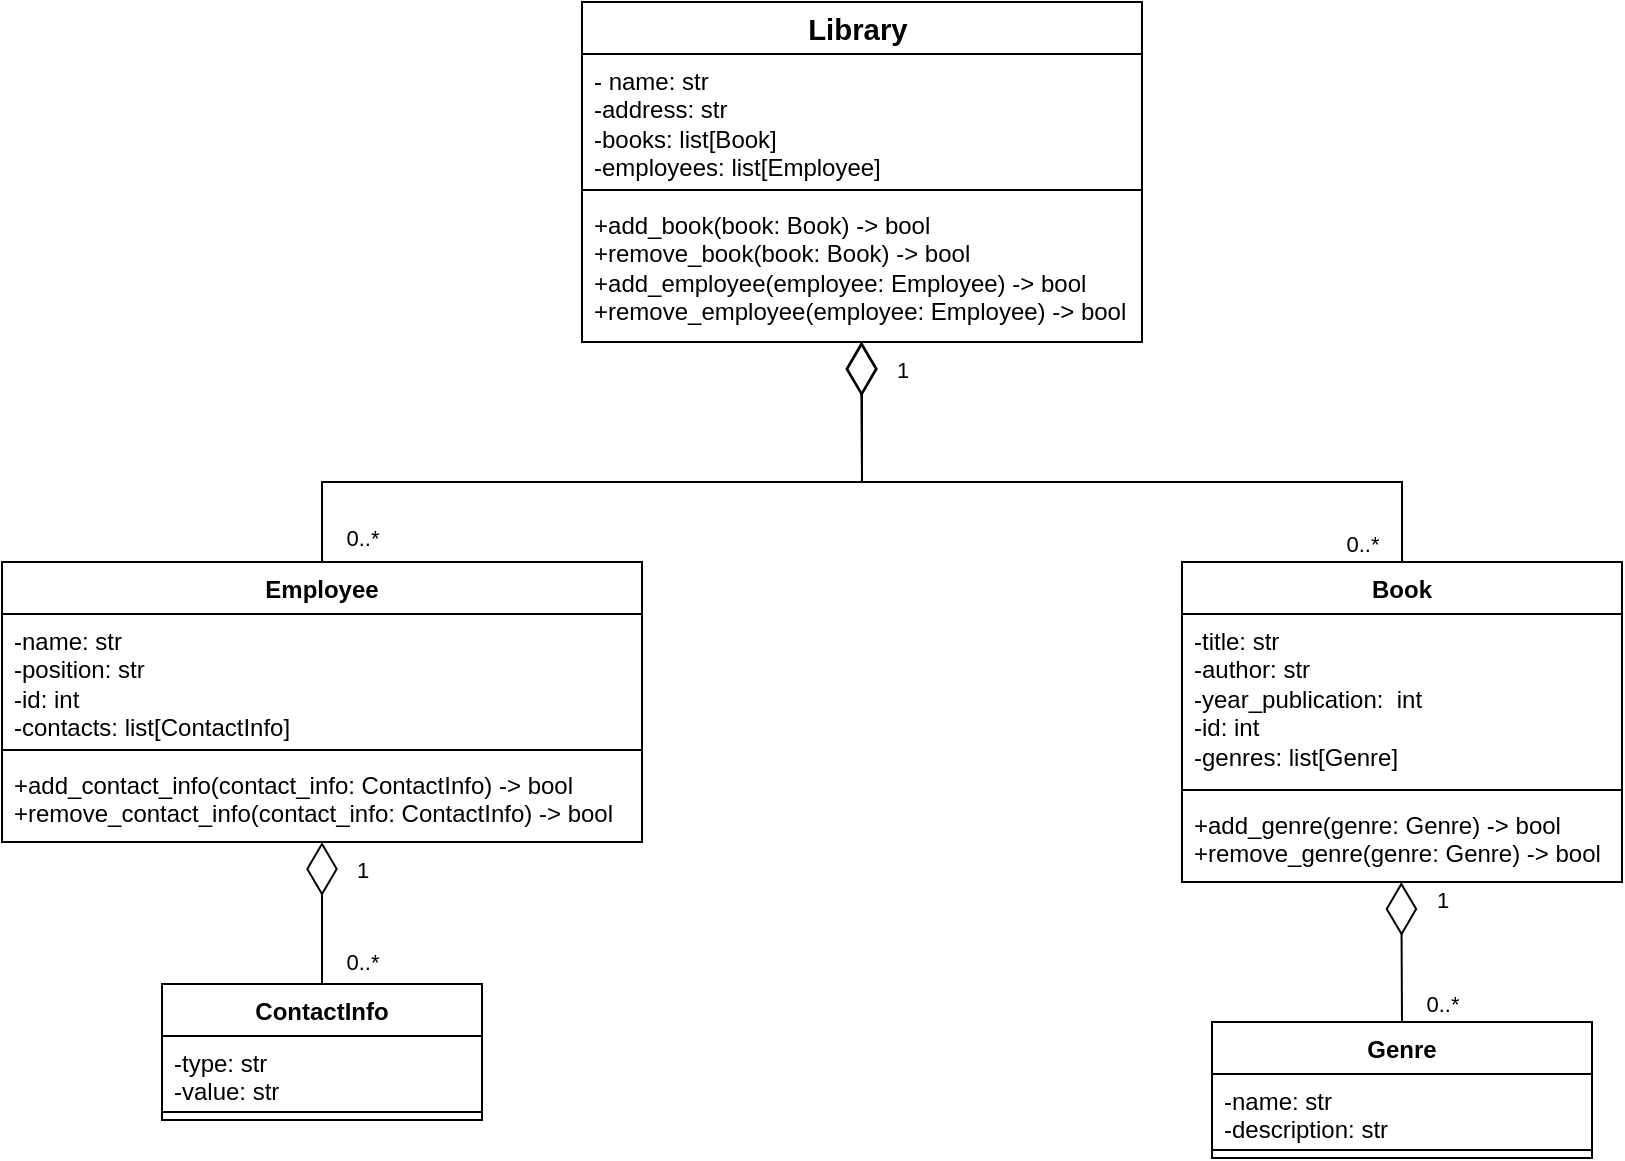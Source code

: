 <mxfile version="26.0.10">
  <diagram id="C5RBs43oDa-KdzZeNtuy" name="Page-1">
    <mxGraphModel dx="2182" dy="691" grid="1" gridSize="10" guides="1" tooltips="1" connect="1" arrows="1" fold="1" page="1" pageScale="1" pageWidth="827" pageHeight="1169" math="0" shadow="0">
      <root>
        <mxCell id="WIyWlLk6GJQsqaUBKTNV-0" />
        <mxCell id="WIyWlLk6GJQsqaUBKTNV-1" parent="WIyWlLk6GJQsqaUBKTNV-0" />
        <mxCell id="4dvCP48qF8PN7to_zb-X-0" value="&lt;b&gt;&lt;span style=&quot;font-size:11.0pt;line-height:107%;&lt;br/&gt;font-family:&amp;quot;Calibri&amp;quot;,sans-serif;mso-ascii-theme-font:minor-latin;mso-fareast-font-family:&lt;br/&gt;Calibri;mso-fareast-theme-font:minor-latin;mso-hansi-theme-font:minor-latin;&lt;br/&gt;mso-bidi-font-family:&amp;quot;Times New Roman&amp;quot;;mso-bidi-theme-font:minor-bidi;&lt;br/&gt;mso-ansi-language:RU;mso-fareast-language:EN-US;mso-bidi-language:AR-SA&quot;&gt;Library&amp;nbsp;&lt;/span&gt;&lt;/b&gt;" style="swimlane;fontStyle=1;align=center;verticalAlign=top;childLayout=stackLayout;horizontal=1;startSize=26;horizontalStack=0;resizeParent=1;resizeParentMax=0;resizeLast=0;collapsible=1;marginBottom=0;whiteSpace=wrap;html=1;" vertex="1" parent="WIyWlLk6GJQsqaUBKTNV-1">
          <mxGeometry x="280" y="60" width="280" height="170" as="geometry" />
        </mxCell>
        <mxCell id="4dvCP48qF8PN7to_zb-X-1" value="- name: str&lt;div&gt;-address: str&lt;/div&gt;&lt;div&gt;-books: list[Book]&lt;/div&gt;&lt;div&gt;-employees: list[Employee]&lt;/div&gt;" style="text;strokeColor=none;fillColor=none;align=left;verticalAlign=top;spacingLeft=4;spacingRight=4;overflow=hidden;rotatable=0;points=[[0,0.5],[1,0.5]];portConstraint=eastwest;whiteSpace=wrap;html=1;" vertex="1" parent="4dvCP48qF8PN7to_zb-X-0">
          <mxGeometry y="26" width="280" height="64" as="geometry" />
        </mxCell>
        <mxCell id="4dvCP48qF8PN7to_zb-X-2" value="" style="line;strokeWidth=1;fillColor=none;align=left;verticalAlign=middle;spacingTop=-1;spacingLeft=3;spacingRight=3;rotatable=0;labelPosition=right;points=[];portConstraint=eastwest;strokeColor=inherit;" vertex="1" parent="4dvCP48qF8PN7to_zb-X-0">
          <mxGeometry y="90" width="280" height="8" as="geometry" />
        </mxCell>
        <mxCell id="4dvCP48qF8PN7to_zb-X-3" value="&lt;font style=&quot;font-size: 12px;&quot;&gt;+&lt;span style=&quot;line-height: 107%;&quot;&gt;add_book(book: Book) -&amp;gt; bool&lt;/span&gt;&lt;/font&gt;&lt;div&gt;&lt;font style=&quot;font-size: 12px;&quot;&gt;&lt;span style=&quot;line-height: 107%;&quot;&gt;+&lt;/span&gt;&lt;span style=&quot;background-color: transparent; color: light-dark(rgb(0, 0, 0), rgb(255, 255, 255));&quot;&gt;&lt;span style=&quot;line-height: 107%;&quot;&gt;remove_book(book: Book)&amp;nbsp;&lt;/span&gt;&lt;/span&gt;&lt;/font&gt;&lt;span style=&quot;background-color: transparent; color: light-dark(rgb(0, 0, 0), rgb(255, 255, 255));&quot;&gt;-&amp;gt; bool&lt;/span&gt;&lt;/div&gt;&lt;div&gt;&lt;font style=&quot;font-size: 12px;&quot;&gt;&lt;span style=&quot;background-color: transparent; color: light-dark(rgb(0, 0, 0), rgb(255, 255, 255));&quot;&gt;&lt;span style=&quot;line-height: 107%;&quot;&gt;+&lt;/span&gt;&lt;/span&gt;&lt;span style=&quot;background-color: transparent; color: light-dark(rgb(0, 0, 0), rgb(255, 255, 255));&quot;&gt;&lt;span style=&quot;line-height: 107%;&quot;&gt;add_employee(employee: Employee)&amp;nbsp;&lt;/span&gt;&lt;/span&gt;&lt;/font&gt;&lt;span style=&quot;background-color: transparent; color: light-dark(rgb(0, 0, 0), rgb(255, 255, 255));&quot;&gt;-&amp;gt; bool&lt;/span&gt;&lt;/div&gt;&lt;div&gt;&lt;font style=&quot;font-size: 12px;&quot;&gt;&lt;span style=&quot;background-color: transparent; color: light-dark(rgb(0, 0, 0), rgb(255, 255, 255));&quot;&gt;&lt;span style=&quot;line-height: 107%;&quot;&gt;+&lt;/span&gt;&lt;/span&gt;&lt;span style=&quot;background-color: transparent; color: light-dark(rgb(0, 0, 0), rgb(255, 255, 255));&quot;&gt;&lt;span style=&quot;line-height: 107%;&quot;&gt;remove_employee(employee: Employee)&amp;nbsp;&lt;/span&gt;&lt;/span&gt;&lt;/font&gt;&lt;span style=&quot;background-color: transparent; color: light-dark(rgb(0, 0, 0), rgb(255, 255, 255));&quot;&gt;-&amp;gt; bool&lt;/span&gt;&lt;/div&gt;" style="text;strokeColor=none;fillColor=none;align=left;verticalAlign=top;spacingLeft=4;spacingRight=4;overflow=hidden;rotatable=0;points=[[0,0.5],[1,0.5]];portConstraint=eastwest;whiteSpace=wrap;html=1;" vertex="1" parent="4dvCP48qF8PN7to_zb-X-0">
          <mxGeometry y="98" width="280" height="72" as="geometry" />
        </mxCell>
        <mxCell id="4dvCP48qF8PN7to_zb-X-4" value="Genre" style="swimlane;fontStyle=1;align=center;verticalAlign=top;childLayout=stackLayout;horizontal=1;startSize=26;horizontalStack=0;resizeParent=1;resizeParentMax=0;resizeLast=0;collapsible=1;marginBottom=0;whiteSpace=wrap;html=1;" vertex="1" parent="WIyWlLk6GJQsqaUBKTNV-1">
          <mxGeometry x="595" y="570" width="190" height="68" as="geometry" />
        </mxCell>
        <mxCell id="4dvCP48qF8PN7to_zb-X-5" value="-name: str&lt;div&gt;-description: str&lt;/div&gt;" style="text;strokeColor=none;fillColor=none;align=left;verticalAlign=top;spacingLeft=4;spacingRight=4;overflow=hidden;rotatable=0;points=[[0,0.5],[1,0.5]];portConstraint=eastwest;whiteSpace=wrap;html=1;" vertex="1" parent="4dvCP48qF8PN7to_zb-X-4">
          <mxGeometry y="26" width="190" height="34" as="geometry" />
        </mxCell>
        <mxCell id="4dvCP48qF8PN7to_zb-X-6" value="" style="line;strokeWidth=1;fillColor=none;align=left;verticalAlign=middle;spacingTop=-1;spacingLeft=3;spacingRight=3;rotatable=0;labelPosition=right;points=[];portConstraint=eastwest;strokeColor=inherit;" vertex="1" parent="4dvCP48qF8PN7to_zb-X-4">
          <mxGeometry y="60" width="190" height="8" as="geometry" />
        </mxCell>
        <mxCell id="4dvCP48qF8PN7to_zb-X-8" value="Employee" style="swimlane;fontStyle=1;align=center;verticalAlign=top;childLayout=stackLayout;horizontal=1;startSize=26;horizontalStack=0;resizeParent=1;resizeParentMax=0;resizeLast=0;collapsible=1;marginBottom=0;whiteSpace=wrap;html=1;" vertex="1" parent="WIyWlLk6GJQsqaUBKTNV-1">
          <mxGeometry x="-10" y="340" width="320" height="140" as="geometry" />
        </mxCell>
        <mxCell id="4dvCP48qF8PN7to_zb-X-9" value="-name: str&lt;div&gt;-position: str&lt;/div&gt;&lt;div&gt;-id: int&lt;/div&gt;&lt;div&gt;-contacts: list[ContactInfo]&lt;/div&gt;" style="text;strokeColor=none;fillColor=none;align=left;verticalAlign=top;spacingLeft=4;spacingRight=4;overflow=hidden;rotatable=0;points=[[0,0.5],[1,0.5]];portConstraint=eastwest;whiteSpace=wrap;html=1;" vertex="1" parent="4dvCP48qF8PN7to_zb-X-8">
          <mxGeometry y="26" width="320" height="64" as="geometry" />
        </mxCell>
        <mxCell id="4dvCP48qF8PN7to_zb-X-10" value="" style="line;strokeWidth=1;fillColor=none;align=left;verticalAlign=middle;spacingTop=-1;spacingLeft=3;spacingRight=3;rotatable=0;labelPosition=right;points=[];portConstraint=eastwest;strokeColor=inherit;" vertex="1" parent="4dvCP48qF8PN7to_zb-X-8">
          <mxGeometry y="90" width="320" height="8" as="geometry" />
        </mxCell>
        <mxCell id="4dvCP48qF8PN7to_zb-X-11" value="+add_contact_info(contact_info: ContactInfo) -&amp;gt; bool&lt;div&gt;+remove_contact_info(contact_info: ContactInfo) -&amp;gt; bool&lt;/div&gt;" style="text;strokeColor=none;fillColor=none;align=left;verticalAlign=top;spacingLeft=4;spacingRight=4;overflow=hidden;rotatable=0;points=[[0,0.5],[1,0.5]];portConstraint=eastwest;whiteSpace=wrap;html=1;" vertex="1" parent="4dvCP48qF8PN7to_zb-X-8">
          <mxGeometry y="98" width="320" height="42" as="geometry" />
        </mxCell>
        <mxCell id="4dvCP48qF8PN7to_zb-X-12" value="Book" style="swimlane;fontStyle=1;align=center;verticalAlign=top;childLayout=stackLayout;horizontal=1;startSize=26;horizontalStack=0;resizeParent=1;resizeParentMax=0;resizeLast=0;collapsible=1;marginBottom=0;whiteSpace=wrap;html=1;" vertex="1" parent="WIyWlLk6GJQsqaUBKTNV-1">
          <mxGeometry x="580" y="340" width="220" height="160" as="geometry" />
        </mxCell>
        <mxCell id="4dvCP48qF8PN7to_zb-X-13" value="-title: str&lt;div&gt;-author: str&lt;/div&gt;&lt;div&gt;-year_publication:&amp;nbsp; int&lt;/div&gt;&lt;div&gt;-id: int&lt;/div&gt;&lt;div&gt;-genres: list[Genre]&lt;/div&gt;" style="text;strokeColor=none;fillColor=none;align=left;verticalAlign=top;spacingLeft=4;spacingRight=4;overflow=hidden;rotatable=0;points=[[0,0.5],[1,0.5]];portConstraint=eastwest;whiteSpace=wrap;html=1;" vertex="1" parent="4dvCP48qF8PN7to_zb-X-12">
          <mxGeometry y="26" width="220" height="84" as="geometry" />
        </mxCell>
        <mxCell id="4dvCP48qF8PN7to_zb-X-14" value="" style="line;strokeWidth=1;fillColor=none;align=left;verticalAlign=middle;spacingTop=-1;spacingLeft=3;spacingRight=3;rotatable=0;labelPosition=right;points=[];portConstraint=eastwest;strokeColor=inherit;" vertex="1" parent="4dvCP48qF8PN7to_zb-X-12">
          <mxGeometry y="110" width="220" height="8" as="geometry" />
        </mxCell>
        <mxCell id="4dvCP48qF8PN7to_zb-X-15" value="+add_genre(genre: Genre) -&amp;gt; bool&lt;div&gt;+remove_genre(genre: Genre) -&amp;gt; bool&lt;/div&gt;" style="text;strokeColor=none;fillColor=none;align=left;verticalAlign=top;spacingLeft=4;spacingRight=4;overflow=hidden;rotatable=0;points=[[0,0.5],[1,0.5]];portConstraint=eastwest;whiteSpace=wrap;html=1;" vertex="1" parent="4dvCP48qF8PN7to_zb-X-12">
          <mxGeometry y="118" width="220" height="42" as="geometry" />
        </mxCell>
        <mxCell id="4dvCP48qF8PN7to_zb-X-17" value="ContactInfo" style="swimlane;fontStyle=1;align=center;verticalAlign=top;childLayout=stackLayout;horizontal=1;startSize=26;horizontalStack=0;resizeParent=1;resizeParentMax=0;resizeLast=0;collapsible=1;marginBottom=0;whiteSpace=wrap;html=1;" vertex="1" parent="WIyWlLk6GJQsqaUBKTNV-1">
          <mxGeometry x="70" y="551" width="160" height="68" as="geometry" />
        </mxCell>
        <mxCell id="4dvCP48qF8PN7to_zb-X-18" value="-type: str&lt;div&gt;-value: str&lt;/div&gt;" style="text;strokeColor=none;fillColor=none;align=left;verticalAlign=top;spacingLeft=4;spacingRight=4;overflow=hidden;rotatable=0;points=[[0,0.5],[1,0.5]];portConstraint=eastwest;whiteSpace=wrap;html=1;" vertex="1" parent="4dvCP48qF8PN7to_zb-X-17">
          <mxGeometry y="26" width="160" height="34" as="geometry" />
        </mxCell>
        <mxCell id="4dvCP48qF8PN7to_zb-X-19" value="" style="line;strokeWidth=1;fillColor=none;align=left;verticalAlign=middle;spacingTop=-1;spacingLeft=3;spacingRight=3;rotatable=0;labelPosition=right;points=[];portConstraint=eastwest;strokeColor=inherit;" vertex="1" parent="4dvCP48qF8PN7to_zb-X-17">
          <mxGeometry y="60" width="160" height="8" as="geometry" />
        </mxCell>
        <mxCell id="4dvCP48qF8PN7to_zb-X-22" value="" style="endArrow=diamondThin;endFill=0;endSize=24;html=1;rounded=0;exitX=0.5;exitY=0;exitDx=0;exitDy=0;" edge="1" parent="WIyWlLk6GJQsqaUBKTNV-1" source="4dvCP48qF8PN7to_zb-X-8">
          <mxGeometry width="160" relative="1" as="geometry">
            <mxPoint x="420" y="320" as="sourcePoint" />
            <mxPoint x="419.5" y="230" as="targetPoint" />
            <Array as="points">
              <mxPoint x="150" y="300" />
              <mxPoint x="420" y="300" />
            </Array>
          </mxGeometry>
        </mxCell>
        <mxCell id="4dvCP48qF8PN7to_zb-X-27" value="0..*" style="edgeLabel;html=1;align=center;verticalAlign=middle;resizable=0;points=[];" vertex="1" connectable="0" parent="4dvCP48qF8PN7to_zb-X-22">
          <mxGeometry x="-0.933" y="3" relative="1" as="geometry">
            <mxPoint x="23" as="offset" />
          </mxGeometry>
        </mxCell>
        <mxCell id="4dvCP48qF8PN7to_zb-X-23" value="" style="endArrow=diamondThin;endFill=0;endSize=24;html=1;rounded=0;exitX=0.5;exitY=0;exitDx=0;exitDy=0;" edge="1" parent="WIyWlLk6GJQsqaUBKTNV-1" source="4dvCP48qF8PN7to_zb-X-12">
          <mxGeometry width="160" relative="1" as="geometry">
            <mxPoint x="370" y="350" as="sourcePoint" />
            <mxPoint x="420" y="230" as="targetPoint" />
            <Array as="points">
              <mxPoint x="690" y="300" />
              <mxPoint x="420" y="300" />
            </Array>
          </mxGeometry>
        </mxCell>
        <mxCell id="4dvCP48qF8PN7to_zb-X-24" value="1" style="edgeLabel;html=1;align=center;verticalAlign=middle;resizable=0;points=[];" vertex="1" connectable="0" parent="4dvCP48qF8PN7to_zb-X-23">
          <mxGeometry x="0.926" y="-4" relative="1" as="geometry">
            <mxPoint x="16" as="offset" />
          </mxGeometry>
        </mxCell>
        <mxCell id="4dvCP48qF8PN7to_zb-X-25" value="0..*" style="edgeLabel;html=1;align=center;verticalAlign=middle;resizable=0;points=[];" vertex="1" connectable="0" parent="4dvCP48qF8PN7to_zb-X-23">
          <mxGeometry x="-0.951" y="1" relative="1" as="geometry">
            <mxPoint x="-19" as="offset" />
          </mxGeometry>
        </mxCell>
        <mxCell id="4dvCP48qF8PN7to_zb-X-29" value="" style="endArrow=diamondThin;endFill=0;endSize=24;html=1;rounded=0;entryX=0.5;entryY=0.993;entryDx=0;entryDy=0;entryPerimeter=0;exitX=0.5;exitY=0;exitDx=0;exitDy=0;" edge="1" parent="WIyWlLk6GJQsqaUBKTNV-1" source="4dvCP48qF8PN7to_zb-X-17">
          <mxGeometry width="160" relative="1" as="geometry">
            <mxPoint x="150" y="530" as="sourcePoint" />
            <mxPoint x="150" y="480" as="targetPoint" />
          </mxGeometry>
        </mxCell>
        <mxCell id="4dvCP48qF8PN7to_zb-X-34" value="0..*" style="edgeLabel;html=1;align=center;verticalAlign=middle;resizable=0;points=[];" vertex="1" connectable="0" parent="4dvCP48qF8PN7to_zb-X-29">
          <mxGeometry x="-0.546" relative="1" as="geometry">
            <mxPoint x="20" y="5" as="offset" />
          </mxGeometry>
        </mxCell>
        <mxCell id="4dvCP48qF8PN7to_zb-X-35" value="1" style="edgeLabel;html=1;align=center;verticalAlign=middle;resizable=0;points=[];" vertex="1" connectable="0" parent="4dvCP48qF8PN7to_zb-X-29">
          <mxGeometry x="0.619" y="-2" relative="1" as="geometry">
            <mxPoint x="18" as="offset" />
          </mxGeometry>
        </mxCell>
        <mxCell id="4dvCP48qF8PN7to_zb-X-30" value="" style="endArrow=diamondThin;endFill=0;endSize=24;html=1;rounded=0;entryX=0.5;entryY=0.993;entryDx=0;entryDy=0;entryPerimeter=0;exitX=0.5;exitY=0;exitDx=0;exitDy=0;" edge="1" parent="WIyWlLk6GJQsqaUBKTNV-1" source="4dvCP48qF8PN7to_zb-X-4">
          <mxGeometry width="160" relative="1" as="geometry">
            <mxPoint x="690" y="590" as="sourcePoint" />
            <mxPoint x="689.66" y="500" as="targetPoint" />
          </mxGeometry>
        </mxCell>
        <mxCell id="4dvCP48qF8PN7to_zb-X-32" value="0..*" style="edgeLabel;html=1;align=center;verticalAlign=middle;resizable=0;points=[];" vertex="1" connectable="0" parent="4dvCP48qF8PN7to_zb-X-30">
          <mxGeometry x="-0.411" y="-3" relative="1" as="geometry">
            <mxPoint x="17" y="11" as="offset" />
          </mxGeometry>
        </mxCell>
        <mxCell id="4dvCP48qF8PN7to_zb-X-33" value="1" style="edgeLabel;html=1;align=center;verticalAlign=middle;resizable=0;points=[];" vertex="1" connectable="0" parent="4dvCP48qF8PN7to_zb-X-30">
          <mxGeometry x="0.751" y="-4" relative="1" as="geometry">
            <mxPoint x="16" as="offset" />
          </mxGeometry>
        </mxCell>
      </root>
    </mxGraphModel>
  </diagram>
</mxfile>

